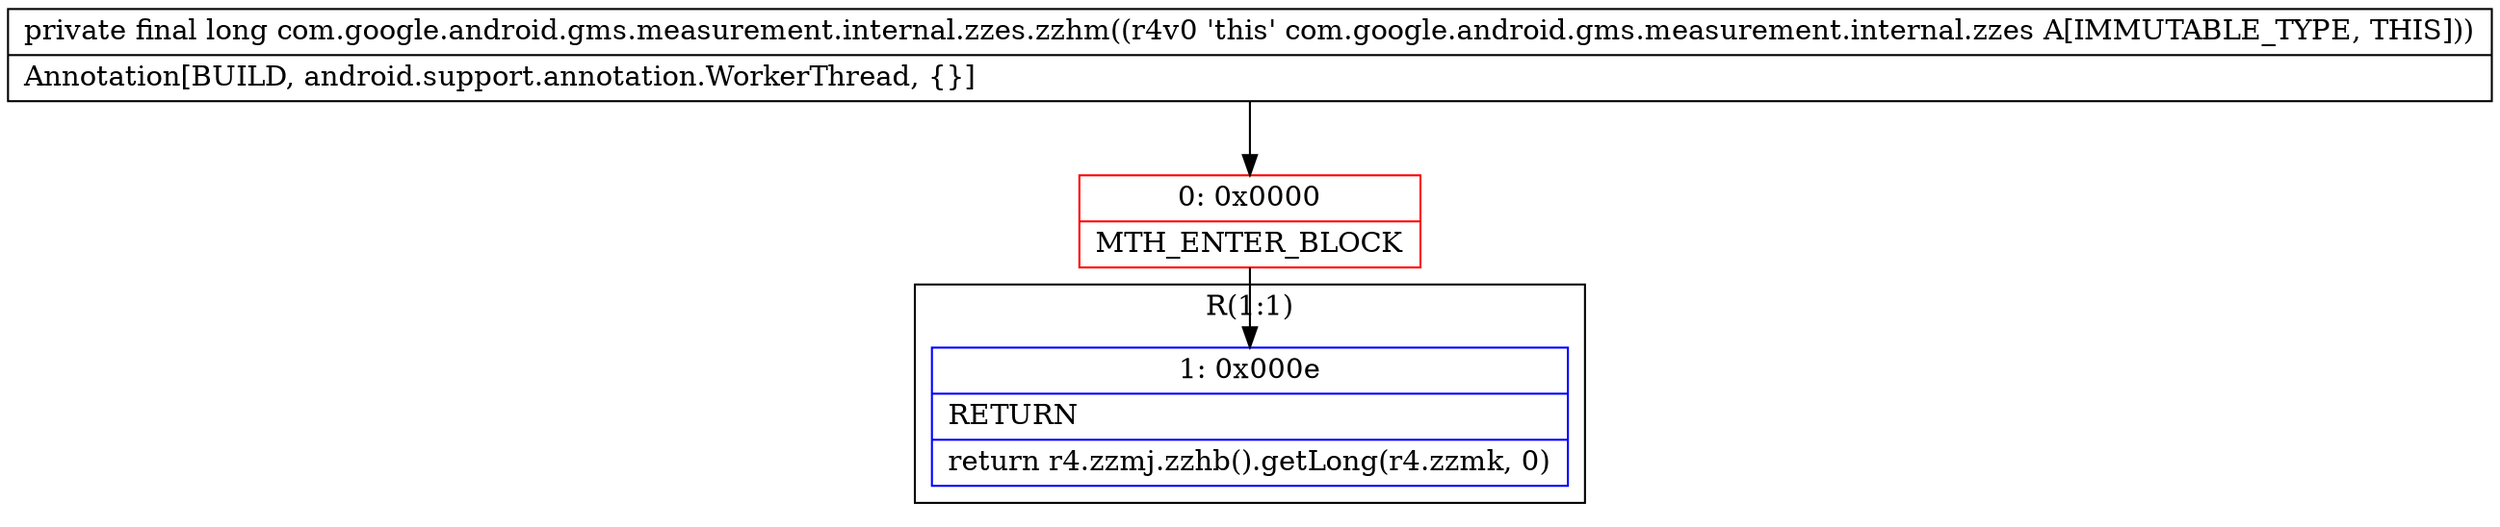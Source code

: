digraph "CFG forcom.google.android.gms.measurement.internal.zzes.zzhm()J" {
subgraph cluster_Region_1611750198 {
label = "R(1:1)";
node [shape=record,color=blue];
Node_1 [shape=record,label="{1\:\ 0x000e|RETURN\l|return r4.zzmj.zzhb().getLong(r4.zzmk, 0)\l}"];
}
Node_0 [shape=record,color=red,label="{0\:\ 0x0000|MTH_ENTER_BLOCK\l}"];
MethodNode[shape=record,label="{private final long com.google.android.gms.measurement.internal.zzes.zzhm((r4v0 'this' com.google.android.gms.measurement.internal.zzes A[IMMUTABLE_TYPE, THIS]))  | Annotation[BUILD, android.support.annotation.WorkerThread, \{\}]\l}"];
MethodNode -> Node_0;
Node_0 -> Node_1;
}

